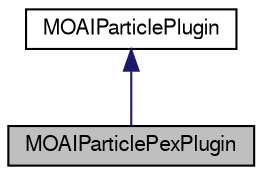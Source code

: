 digraph G
{
  edge [fontname="FreeSans",fontsize="10",labelfontname="FreeSans",labelfontsize="10"];
  node [fontname="FreeSans",fontsize="10",shape=record];
  Node1 [label="MOAIParticlePexPlugin",height=0.2,width=0.4,color="black", fillcolor="grey75", style="filled" fontcolor="black"];
  Node2 -> Node1 [dir=back,color="midnightblue",fontsize="10",style="solid",fontname="FreeSans"];
  Node2 [label="MOAIParticlePlugin",height=0.2,width=0.4,color="black", fillcolor="white", style="filled",URL="$class_m_o_a_i_particle_plugin.html",tooltip="Allows custom particle processing."];
}

